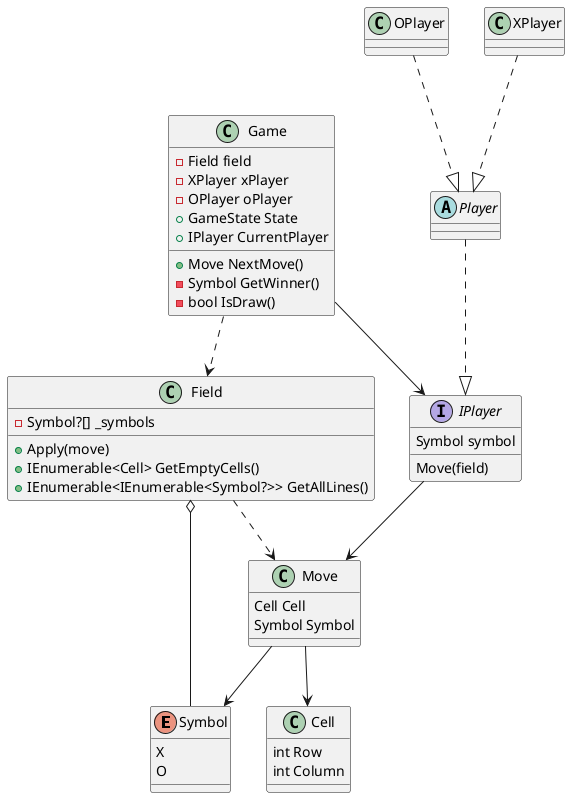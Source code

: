 ﻿@startuml
'https://plantuml.com/ru/class-diagram

enum Symbol {
    X
    O
}

class Cell {
    int Row
    int Column
}

class Move {
    Cell Cell
    Symbol Symbol
}

class Field {
    - Symbol?[] _symbols
    + Apply(move)
    + IEnumerable<Cell> GetEmptyCells()
    + IEnumerable<IEnumerable<Symbol?>> GetAllLines()
}

interface IPlayer {
    Symbol symbol
    Move(field)
}

abstract class Player {
}

class OPlayer {
}

class XPlayer {
}

class Game {
    - Field field
    - XPlayer xPlayer
    - OPlayer oPlayer
    + GameState State
    + IPlayer CurrentPlayer
     + Move NextMove()
        - Symbol GetWinner()
        - bool IsDraw()
}

Move --> Symbol
Move --> Cell
Field o-- Symbol
Field ..> Move
Player ..|> IPlayer
XPlayer ..|> Player
OPlayer ..|> Player
IPlayer --> Move
Game ..> Field
Game --> IPlayer

@enduml